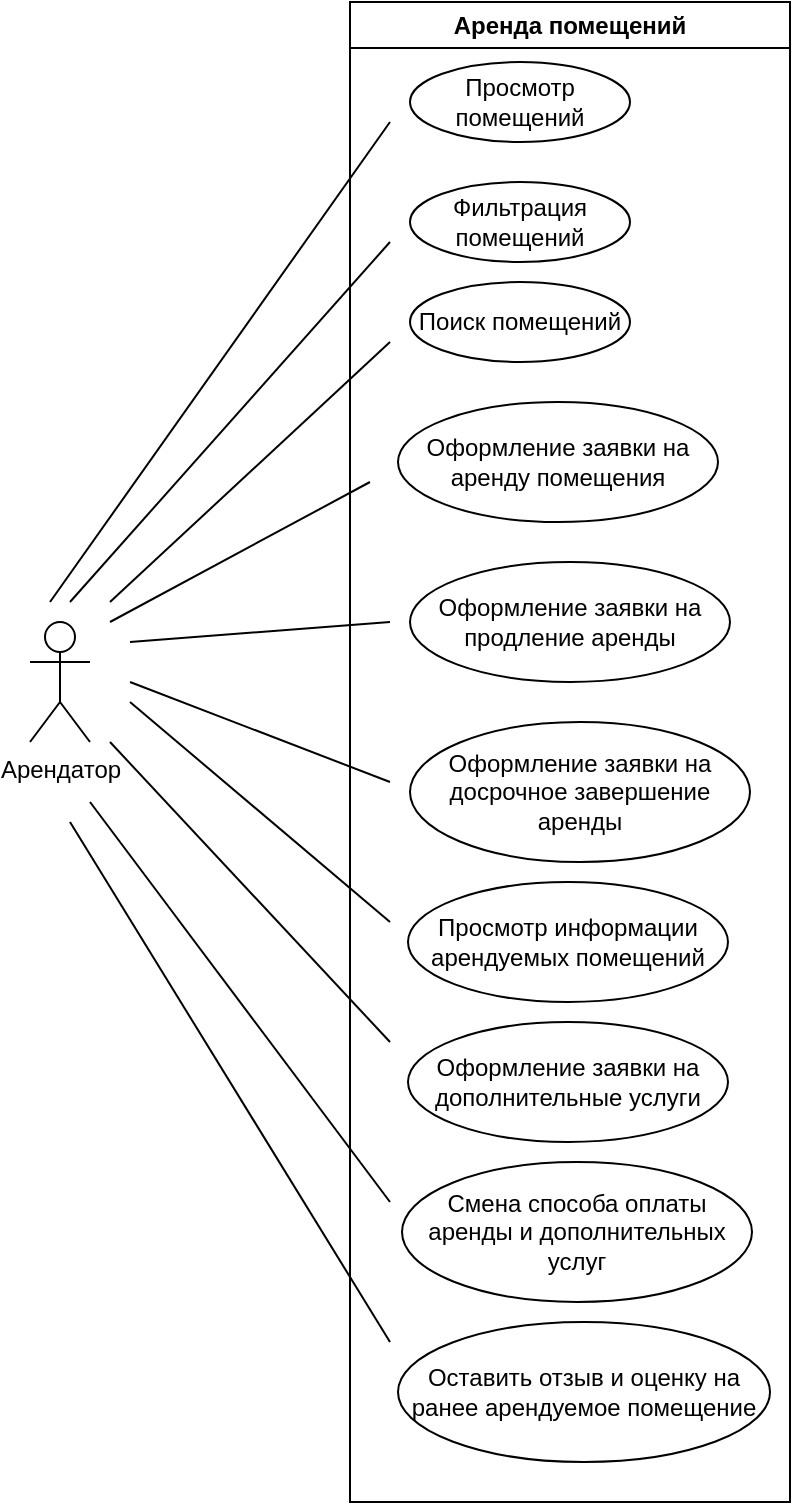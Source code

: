 <mxfile version="26.0.15">
  <diagram name="Страница — 1" id="GJgwgT7ZTe0i4y8zcMvH">
    <mxGraphModel dx="1750" dy="928" grid="1" gridSize="10" guides="1" tooltips="1" connect="1" arrows="1" fold="1" page="1" pageScale="1" pageWidth="827" pageHeight="1169" math="0" shadow="0">
      <root>
        <mxCell id="0" />
        <mxCell id="1" parent="0" />
        <mxCell id="kLPljUpnEwmoTG4HpY81-1" value="Аренда помещений" style="swimlane;whiteSpace=wrap;html=1;" vertex="1" parent="1">
          <mxGeometry x="300" y="180" width="220" height="750" as="geometry" />
        </mxCell>
        <mxCell id="kLPljUpnEwmoTG4HpY81-5" value="Просмотр помещений" style="ellipse;whiteSpace=wrap;html=1;" vertex="1" parent="kLPljUpnEwmoTG4HpY81-1">
          <mxGeometry x="30" y="30" width="110" height="40" as="geometry" />
        </mxCell>
        <mxCell id="kLPljUpnEwmoTG4HpY81-6" value="Фильтрация помещений" style="ellipse;whiteSpace=wrap;html=1;" vertex="1" parent="kLPljUpnEwmoTG4HpY81-1">
          <mxGeometry x="30" y="90" width="110" height="40" as="geometry" />
        </mxCell>
        <mxCell id="kLPljUpnEwmoTG4HpY81-7" value="Поиск помещений" style="ellipse;whiteSpace=wrap;html=1;" vertex="1" parent="kLPljUpnEwmoTG4HpY81-1">
          <mxGeometry x="30" y="140" width="110" height="40" as="geometry" />
        </mxCell>
        <mxCell id="kLPljUpnEwmoTG4HpY81-8" value="Оформление заявки на аренду помещения" style="ellipse;whiteSpace=wrap;html=1;" vertex="1" parent="kLPljUpnEwmoTG4HpY81-1">
          <mxGeometry x="24" y="200" width="160" height="60" as="geometry" />
        </mxCell>
        <mxCell id="kLPljUpnEwmoTG4HpY81-9" value="Оформление заявки на продление аренды" style="ellipse;whiteSpace=wrap;html=1;" vertex="1" parent="kLPljUpnEwmoTG4HpY81-1">
          <mxGeometry x="30" y="280" width="160" height="60" as="geometry" />
        </mxCell>
        <mxCell id="kLPljUpnEwmoTG4HpY81-10" value="Просмотр информации арендуемых помещений" style="ellipse;whiteSpace=wrap;html=1;" vertex="1" parent="kLPljUpnEwmoTG4HpY81-1">
          <mxGeometry x="29" y="440" width="160" height="60" as="geometry" />
        </mxCell>
        <mxCell id="kLPljUpnEwmoTG4HpY81-11" value="Оформление заявки на дополнительные услуги" style="ellipse;whiteSpace=wrap;html=1;" vertex="1" parent="kLPljUpnEwmoTG4HpY81-1">
          <mxGeometry x="29" y="510" width="160" height="60" as="geometry" />
        </mxCell>
        <mxCell id="kLPljUpnEwmoTG4HpY81-13" value="Оформление заявки на досрочное завершение аренды" style="ellipse;whiteSpace=wrap;html=1;" vertex="1" parent="kLPljUpnEwmoTG4HpY81-1">
          <mxGeometry x="30" y="360" width="170" height="70" as="geometry" />
        </mxCell>
        <mxCell id="kLPljUpnEwmoTG4HpY81-14" value="Оставить отзыв и оценку на ранее арендуемое помещение" style="ellipse;whiteSpace=wrap;html=1;" vertex="1" parent="kLPljUpnEwmoTG4HpY81-1">
          <mxGeometry x="24" y="660" width="186" height="70" as="geometry" />
        </mxCell>
        <mxCell id="kLPljUpnEwmoTG4HpY81-15" value="Смена способа оплаты аренды и дополнительных услуг" style="ellipse;whiteSpace=wrap;html=1;" vertex="1" parent="kLPljUpnEwmoTG4HpY81-1">
          <mxGeometry x="26" y="580" width="175" height="70" as="geometry" />
        </mxCell>
        <mxCell id="kLPljUpnEwmoTG4HpY81-2" value="Арендатор" style="shape=umlActor;verticalLabelPosition=bottom;verticalAlign=top;html=1;outlineConnect=0;" vertex="1" parent="1">
          <mxGeometry x="140" y="490" width="30" height="60" as="geometry" />
        </mxCell>
        <mxCell id="kLPljUpnEwmoTG4HpY81-18" value="" style="endArrow=none;html=1;rounded=0;" edge="1" parent="1">
          <mxGeometry width="50" height="50" relative="1" as="geometry">
            <mxPoint x="150" y="480" as="sourcePoint" />
            <mxPoint x="320" y="240" as="targetPoint" />
          </mxGeometry>
        </mxCell>
        <mxCell id="kLPljUpnEwmoTG4HpY81-19" value="" style="endArrow=none;html=1;rounded=0;" edge="1" parent="1">
          <mxGeometry width="50" height="50" relative="1" as="geometry">
            <mxPoint x="160" y="480" as="sourcePoint" />
            <mxPoint x="320" y="300" as="targetPoint" />
          </mxGeometry>
        </mxCell>
        <mxCell id="kLPljUpnEwmoTG4HpY81-20" value="" style="endArrow=none;html=1;rounded=0;" edge="1" parent="1">
          <mxGeometry width="50" height="50" relative="1" as="geometry">
            <mxPoint x="180" y="480" as="sourcePoint" />
            <mxPoint x="320" y="350" as="targetPoint" />
          </mxGeometry>
        </mxCell>
        <mxCell id="kLPljUpnEwmoTG4HpY81-21" value="" style="endArrow=none;html=1;rounded=0;" edge="1" parent="1">
          <mxGeometry width="50" height="50" relative="1" as="geometry">
            <mxPoint x="180" y="490" as="sourcePoint" />
            <mxPoint x="310" y="420" as="targetPoint" />
          </mxGeometry>
        </mxCell>
        <mxCell id="kLPljUpnEwmoTG4HpY81-22" value="" style="endArrow=none;html=1;rounded=0;" edge="1" parent="1">
          <mxGeometry width="50" height="50" relative="1" as="geometry">
            <mxPoint x="190" y="500" as="sourcePoint" />
            <mxPoint x="320" y="490" as="targetPoint" />
          </mxGeometry>
        </mxCell>
        <mxCell id="kLPljUpnEwmoTG4HpY81-23" value="" style="endArrow=none;html=1;rounded=0;" edge="1" parent="1">
          <mxGeometry width="50" height="50" relative="1" as="geometry">
            <mxPoint x="190" y="520" as="sourcePoint" />
            <mxPoint x="320" y="570" as="targetPoint" />
          </mxGeometry>
        </mxCell>
        <mxCell id="kLPljUpnEwmoTG4HpY81-24" value="" style="endArrow=none;html=1;rounded=0;" edge="1" parent="1">
          <mxGeometry width="50" height="50" relative="1" as="geometry">
            <mxPoint x="190" y="530" as="sourcePoint" />
            <mxPoint x="320" y="640" as="targetPoint" />
          </mxGeometry>
        </mxCell>
        <mxCell id="kLPljUpnEwmoTG4HpY81-25" value="" style="endArrow=none;html=1;rounded=0;" edge="1" parent="1">
          <mxGeometry width="50" height="50" relative="1" as="geometry">
            <mxPoint x="180" y="550" as="sourcePoint" />
            <mxPoint x="320" y="700" as="targetPoint" />
          </mxGeometry>
        </mxCell>
        <mxCell id="kLPljUpnEwmoTG4HpY81-26" value="" style="endArrow=none;html=1;rounded=0;" edge="1" parent="1">
          <mxGeometry width="50" height="50" relative="1" as="geometry">
            <mxPoint x="170" y="580" as="sourcePoint" />
            <mxPoint x="320" y="780" as="targetPoint" />
          </mxGeometry>
        </mxCell>
        <mxCell id="kLPljUpnEwmoTG4HpY81-27" value="" style="endArrow=none;html=1;rounded=0;" edge="1" parent="1">
          <mxGeometry width="50" height="50" relative="1" as="geometry">
            <mxPoint x="160" y="590" as="sourcePoint" />
            <mxPoint x="320" y="850" as="targetPoint" />
          </mxGeometry>
        </mxCell>
      </root>
    </mxGraphModel>
  </diagram>
</mxfile>
